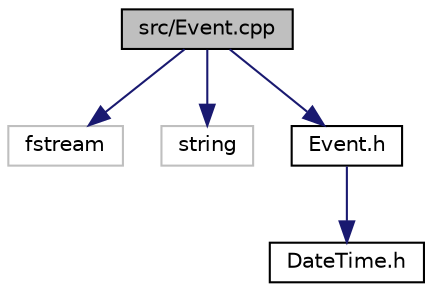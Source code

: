 digraph "src/Event.cpp"
{
 // LATEX_PDF_SIZE
  edge [fontname="Helvetica",fontsize="10",labelfontname="Helvetica",labelfontsize="10"];
  node [fontname="Helvetica",fontsize="10",shape=record];
  Node1 [label="src/Event.cpp",height=0.2,width=0.4,color="black", fillcolor="grey75", style="filled", fontcolor="black",tooltip=" "];
  Node1 -> Node2 [color="midnightblue",fontsize="10",style="solid"];
  Node2 [label="fstream",height=0.2,width=0.4,color="grey75", fillcolor="white", style="filled",tooltip=" "];
  Node1 -> Node3 [color="midnightblue",fontsize="10",style="solid"];
  Node3 [label="string",height=0.2,width=0.4,color="grey75", fillcolor="white", style="filled",tooltip=" "];
  Node1 -> Node4 [color="midnightblue",fontsize="10",style="solid"];
  Node4 [label="Event.h",height=0.2,width=0.4,color="black", fillcolor="white", style="filled",URL="$Event_8h.html",tooltip=" "];
  Node4 -> Node5 [color="midnightblue",fontsize="10",style="solid"];
  Node5 [label="DateTime.h",height=0.2,width=0.4,color="black", fillcolor="white", style="filled",URL="$DateTime_8h.html",tooltip=" "];
}
